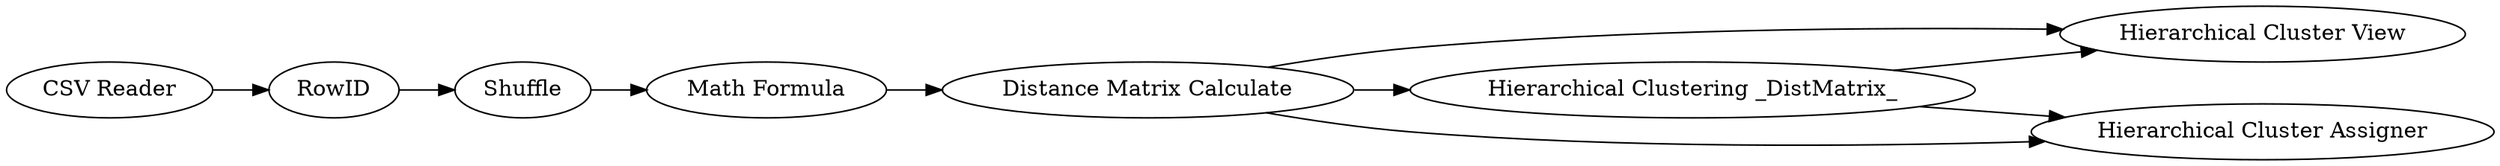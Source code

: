 digraph {
	1 [label="CSV Reader"]
	2 [label="Math Formula"]
	3 [label="Distance Matrix Calculate"]
	4 [label="Hierarchical Clustering _DistMatrix_"]
	5 [label="Hierarchical Cluster View"]
	6 [label=RowID]
	7 [label="Hierarchical Cluster Assigner"]
	8 [label=Shuffle]
	1 -> 6
	2 -> 3
	3 -> 4
	3 -> 5
	3 -> 7
	4 -> 5
	4 -> 7
	6 -> 8
	8 -> 2
	rankdir=LR
}
